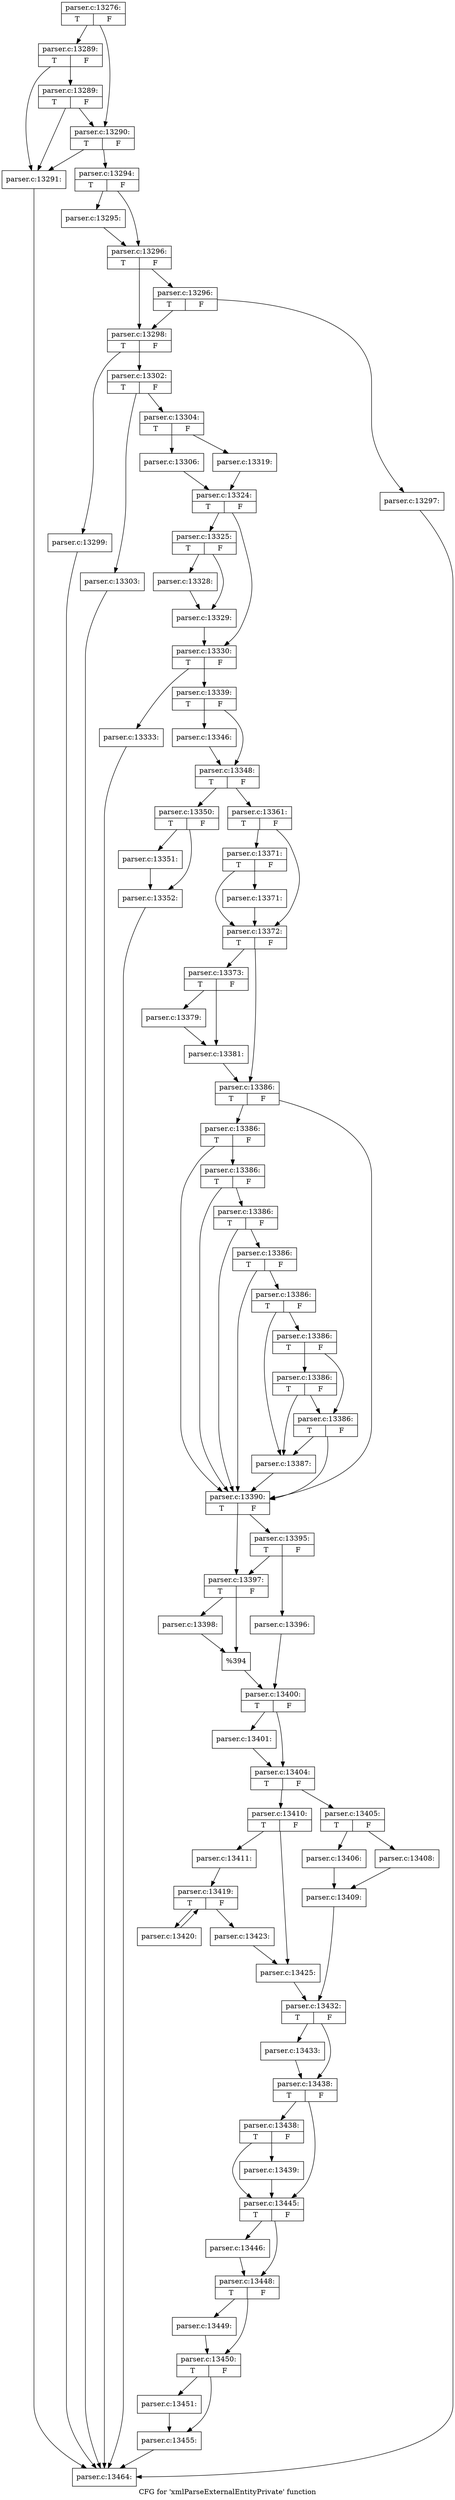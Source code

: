digraph "CFG for 'xmlParseExternalEntityPrivate' function" {
	label="CFG for 'xmlParseExternalEntityPrivate' function";

	Node0x638c820 [shape=record,label="{parser.c:13276:|{<s0>T|<s1>F}}"];
	Node0x638c820 -> Node0x63939a0;
	Node0x638c820 -> Node0x6393920;
	Node0x63939a0 [shape=record,label="{parser.c:13289:|{<s0>T|<s1>F}}"];
	Node0x63939a0 -> Node0x6393880;
	Node0x63939a0 -> Node0x6393c80;
	Node0x6393c80 [shape=record,label="{parser.c:13289:|{<s0>T|<s1>F}}"];
	Node0x6393c80 -> Node0x6393880;
	Node0x6393c80 -> Node0x6393920;
	Node0x6393920 [shape=record,label="{parser.c:13290:|{<s0>T|<s1>F}}"];
	Node0x6393920 -> Node0x6393880;
	Node0x6393920 -> Node0x63938d0;
	Node0x6393880 [shape=record,label="{parser.c:13291:}"];
	Node0x6393880 -> Node0x6390850;
	Node0x63938d0 [shape=record,label="{parser.c:13294:|{<s0>T|<s1>F}}"];
	Node0x63938d0 -> Node0x6394820;
	Node0x63938d0 -> Node0x6394870;
	Node0x6394820 [shape=record,label="{parser.c:13295:}"];
	Node0x6394820 -> Node0x6394870;
	Node0x6394870 [shape=record,label="{parser.c:13296:|{<s0>T|<s1>F}}"];
	Node0x6394870 -> Node0x6394e30;
	Node0x6394870 -> Node0x6394de0;
	Node0x6394e30 [shape=record,label="{parser.c:13296:|{<s0>T|<s1>F}}"];
	Node0x6394e30 -> Node0x6394d90;
	Node0x6394e30 -> Node0x6394de0;
	Node0x6394d90 [shape=record,label="{parser.c:13297:}"];
	Node0x6394d90 -> Node0x6390850;
	Node0x6394de0 [shape=record,label="{parser.c:13298:|{<s0>T|<s1>F}}"];
	Node0x6394de0 -> Node0x6395520;
	Node0x6394de0 -> Node0x6395570;
	Node0x6395520 [shape=record,label="{parser.c:13299:}"];
	Node0x6395520 -> Node0x6390850;
	Node0x6395570 [shape=record,label="{parser.c:13302:|{<s0>T|<s1>F}}"];
	Node0x6395570 -> Node0x6395dc0;
	Node0x6395570 -> Node0x6395e10;
	Node0x6395dc0 [shape=record,label="{parser.c:13303:}"];
	Node0x6395dc0 -> Node0x6390850;
	Node0x6395e10 [shape=record,label="{parser.c:13304:|{<s0>T|<s1>F}}"];
	Node0x6395e10 -> Node0x63965a0;
	Node0x6395e10 -> Node0x6396640;
	Node0x63965a0 [shape=record,label="{parser.c:13306:}"];
	Node0x63965a0 -> Node0x63965f0;
	Node0x6396640 [shape=record,label="{parser.c:13319:}"];
	Node0x6396640 -> Node0x63965f0;
	Node0x63965f0 [shape=record,label="{parser.c:13324:|{<s0>T|<s1>F}}"];
	Node0x63965f0 -> Node0x6399820;
	Node0x63965f0 -> Node0x6399870;
	Node0x6399820 [shape=record,label="{parser.c:13325:|{<s0>T|<s1>F}}"];
	Node0x6399820 -> Node0x639a110;
	Node0x6399820 -> Node0x639a160;
	Node0x639a110 [shape=record,label="{parser.c:13328:}"];
	Node0x639a110 -> Node0x639a160;
	Node0x639a160 [shape=record,label="{parser.c:13329:}"];
	Node0x639a160 -> Node0x6399870;
	Node0x6399870 [shape=record,label="{parser.c:13330:|{<s0>T|<s1>F}}"];
	Node0x6399870 -> Node0x639abc0;
	Node0x6399870 -> Node0x639ac10;
	Node0x639abc0 [shape=record,label="{parser.c:13333:}"];
	Node0x639abc0 -> Node0x6390850;
	Node0x639ac10 [shape=record,label="{parser.c:13339:|{<s0>T|<s1>F}}"];
	Node0x639ac10 -> Node0x639cc50;
	Node0x639ac10 -> Node0x639cca0;
	Node0x639cc50 [shape=record,label="{parser.c:13346:}"];
	Node0x639cc50 -> Node0x639cca0;
	Node0x639cca0 [shape=record,label="{parser.c:13348:|{<s0>T|<s1>F}}"];
	Node0x639cca0 -> Node0x639d9e0;
	Node0x639cca0 -> Node0x639da30;
	Node0x639d9e0 [shape=record,label="{parser.c:13350:|{<s0>T|<s1>F}}"];
	Node0x639d9e0 -> Node0x639ddf0;
	Node0x639d9e0 -> Node0x639de40;
	Node0x639ddf0 [shape=record,label="{parser.c:13351:}"];
	Node0x639ddf0 -> Node0x639de40;
	Node0x639de40 [shape=record,label="{parser.c:13352:}"];
	Node0x639de40 -> Node0x6390850;
	Node0x639da30 [shape=record,label="{parser.c:13361:|{<s0>T|<s1>F}}"];
	Node0x639da30 -> Node0x63a01a0;
	Node0x639da30 -> Node0x63a0150;
	Node0x63a01a0 [shape=record,label="{parser.c:13371:|{<s0>T|<s1>F}}"];
	Node0x63a01a0 -> Node0x63a0100;
	Node0x63a01a0 -> Node0x63a0150;
	Node0x63a0100 [shape=record,label="{parser.c:13371:}"];
	Node0x63a0100 -> Node0x63a0150;
	Node0x63a0150 [shape=record,label="{parser.c:13372:|{<s0>T|<s1>F}}"];
	Node0x63a0150 -> Node0x63a0d90;
	Node0x63a0150 -> Node0x63a0de0;
	Node0x63a0d90 [shape=record,label="{parser.c:13373:|{<s0>T|<s1>F}}"];
	Node0x63a0d90 -> Node0x63a2f10;
	Node0x63a0d90 -> Node0x63a2f60;
	Node0x63a2f10 [shape=record,label="{parser.c:13379:}"];
	Node0x63a2f10 -> Node0x63a2f60;
	Node0x63a2f60 [shape=record,label="{parser.c:13381:}"];
	Node0x63a2f60 -> Node0x63a0de0;
	Node0x63a0de0 [shape=record,label="{parser.c:13386:|{<s0>T|<s1>F}}"];
	Node0x63a0de0 -> Node0x63a38d0;
	Node0x63a0de0 -> Node0x63a36e0;
	Node0x63a38d0 [shape=record,label="{parser.c:13386:|{<s0>T|<s1>F}}"];
	Node0x63a38d0 -> Node0x63a3880;
	Node0x63a38d0 -> Node0x63a36e0;
	Node0x63a3880 [shape=record,label="{parser.c:13386:|{<s0>T|<s1>F}}"];
	Node0x63a3880 -> Node0x63a3830;
	Node0x63a3880 -> Node0x63a36e0;
	Node0x63a3830 [shape=record,label="{parser.c:13386:|{<s0>T|<s1>F}}"];
	Node0x63a3830 -> Node0x63a37b0;
	Node0x63a3830 -> Node0x63a36e0;
	Node0x63a37b0 [shape=record,label="{parser.c:13386:|{<s0>T|<s1>F}}"];
	Node0x63a37b0 -> Node0x63a3730;
	Node0x63a37b0 -> Node0x63a36e0;
	Node0x63a3730 [shape=record,label="{parser.c:13386:|{<s0>T|<s1>F}}"];
	Node0x63a3730 -> Node0x63a3690;
	Node0x63a3730 -> Node0x63a51c0;
	Node0x63a51c0 [shape=record,label="{parser.c:13386:|{<s0>T|<s1>F}}"];
	Node0x63a51c0 -> Node0x63a56d0;
	Node0x63a51c0 -> Node0x63a5170;
	Node0x63a56d0 [shape=record,label="{parser.c:13386:|{<s0>T|<s1>F}}"];
	Node0x63a56d0 -> Node0x63a3690;
	Node0x63a56d0 -> Node0x63a5170;
	Node0x63a5170 [shape=record,label="{parser.c:13386:|{<s0>T|<s1>F}}"];
	Node0x63a5170 -> Node0x63a3690;
	Node0x63a5170 -> Node0x63a36e0;
	Node0x63a3690 [shape=record,label="{parser.c:13387:}"];
	Node0x63a3690 -> Node0x63a36e0;
	Node0x63a36e0 [shape=record,label="{parser.c:13390:|{<s0>T|<s1>F}}"];
	Node0x63a36e0 -> Node0x63a6fa0;
	Node0x63a36e0 -> Node0x63a6f50;
	Node0x63a6fa0 [shape=record,label="{parser.c:13395:|{<s0>T|<s1>F}}"];
	Node0x63a6fa0 -> Node0x63a6eb0;
	Node0x63a6fa0 -> Node0x63a6f50;
	Node0x63a6eb0 [shape=record,label="{parser.c:13396:}"];
	Node0x63a6eb0 -> Node0x63a6f00;
	Node0x63a6f50 [shape=record,label="{parser.c:13397:|{<s0>T|<s1>F}}"];
	Node0x63a6f50 -> Node0x63a7de0;
	Node0x63a6f50 -> Node0x63a7e30;
	Node0x63a7de0 [shape=record,label="{parser.c:13398:}"];
	Node0x63a7de0 -> Node0x63a7e30;
	Node0x63a7e30 [shape=record,label="{%394}"];
	Node0x63a7e30 -> Node0x63a6f00;
	Node0x63a6f00 [shape=record,label="{parser.c:13400:|{<s0>T|<s1>F}}"];
	Node0x63a6f00 -> Node0x63a87e0;
	Node0x63a6f00 -> Node0x63a8830;
	Node0x63a87e0 [shape=record,label="{parser.c:13401:}"];
	Node0x63a87e0 -> Node0x63a8830;
	Node0x63a8830 [shape=record,label="{parser.c:13404:|{<s0>T|<s1>F}}"];
	Node0x63a8830 -> Node0x63a91c0;
	Node0x63a8830 -> Node0x63a9120;
	Node0x63a9120 [shape=record,label="{parser.c:13405:|{<s0>T|<s1>F}}"];
	Node0x63a9120 -> Node0x63a95f0;
	Node0x63a9120 -> Node0x63a9690;
	Node0x63a95f0 [shape=record,label="{parser.c:13406:}"];
	Node0x63a95f0 -> Node0x63a9640;
	Node0x63a9690 [shape=record,label="{parser.c:13408:}"];
	Node0x63a9690 -> Node0x63a9640;
	Node0x63a9640 [shape=record,label="{parser.c:13409:}"];
	Node0x63a9640 -> Node0x63a9170;
	Node0x63a91c0 [shape=record,label="{parser.c:13410:|{<s0>T|<s1>F}}"];
	Node0x63a91c0 -> Node0x63aa0b0;
	Node0x63a91c0 -> Node0x63aa100;
	Node0x63aa0b0 [shape=record,label="{parser.c:13411:}"];
	Node0x63aa0b0 -> Node0x63aac90;
	Node0x63aac90 [shape=record,label="{parser.c:13419:|{<s0>T|<s1>F}}"];
	Node0x63aac90 -> Node0x63ab080;
	Node0x63aac90 -> Node0x63aaeb0;
	Node0x63ab080 [shape=record,label="{parser.c:13420:}"];
	Node0x63ab080 -> Node0x63aac90;
	Node0x63aaeb0 [shape=record,label="{parser.c:13423:}"];
	Node0x63aaeb0 -> Node0x63aa100;
	Node0x63aa100 [shape=record,label="{parser.c:13425:}"];
	Node0x63aa100 -> Node0x63a9170;
	Node0x63a9170 [shape=record,label="{parser.c:13432:|{<s0>T|<s1>F}}"];
	Node0x63a9170 -> Node0x63abd30;
	Node0x63a9170 -> Node0x63abd80;
	Node0x63abd30 [shape=record,label="{parser.c:13433:}"];
	Node0x63abd30 -> Node0x63abd80;
	Node0x63abd80 [shape=record,label="{parser.c:13438:|{<s0>T|<s1>F}}"];
	Node0x63abd80 -> Node0x63ac650;
	Node0x63abd80 -> Node0x63ac600;
	Node0x63ac650 [shape=record,label="{parser.c:13438:|{<s0>T|<s1>F}}"];
	Node0x63ac650 -> Node0x63ac5b0;
	Node0x63ac650 -> Node0x63ac600;
	Node0x63ac5b0 [shape=record,label="{parser.c:13439:}"];
	Node0x63ac5b0 -> Node0x63ac600;
	Node0x63ac600 [shape=record,label="{parser.c:13445:|{<s0>T|<s1>F}}"];
	Node0x63ac600 -> Node0x63ade50;
	Node0x63ac600 -> Node0x63adea0;
	Node0x63ade50 [shape=record,label="{parser.c:13446:}"];
	Node0x63ade50 -> Node0x63adea0;
	Node0x63adea0 [shape=record,label="{parser.c:13448:|{<s0>T|<s1>F}}"];
	Node0x63adea0 -> Node0x63aec20;
	Node0x63adea0 -> Node0x63aef50;
	Node0x63aec20 [shape=record,label="{parser.c:13449:}"];
	Node0x63aec20 -> Node0x63aef50;
	Node0x63aef50 [shape=record,label="{parser.c:13450:|{<s0>T|<s1>F}}"];
	Node0x63aef50 -> Node0x63af520;
	Node0x63aef50 -> Node0x63af570;
	Node0x63af520 [shape=record,label="{parser.c:13451:}"];
	Node0x63af520 -> Node0x63af570;
	Node0x63af570 [shape=record,label="{parser.c:13455:}"];
	Node0x63af570 -> Node0x6390850;
	Node0x6390850 [shape=record,label="{parser.c:13464:}"];
}
